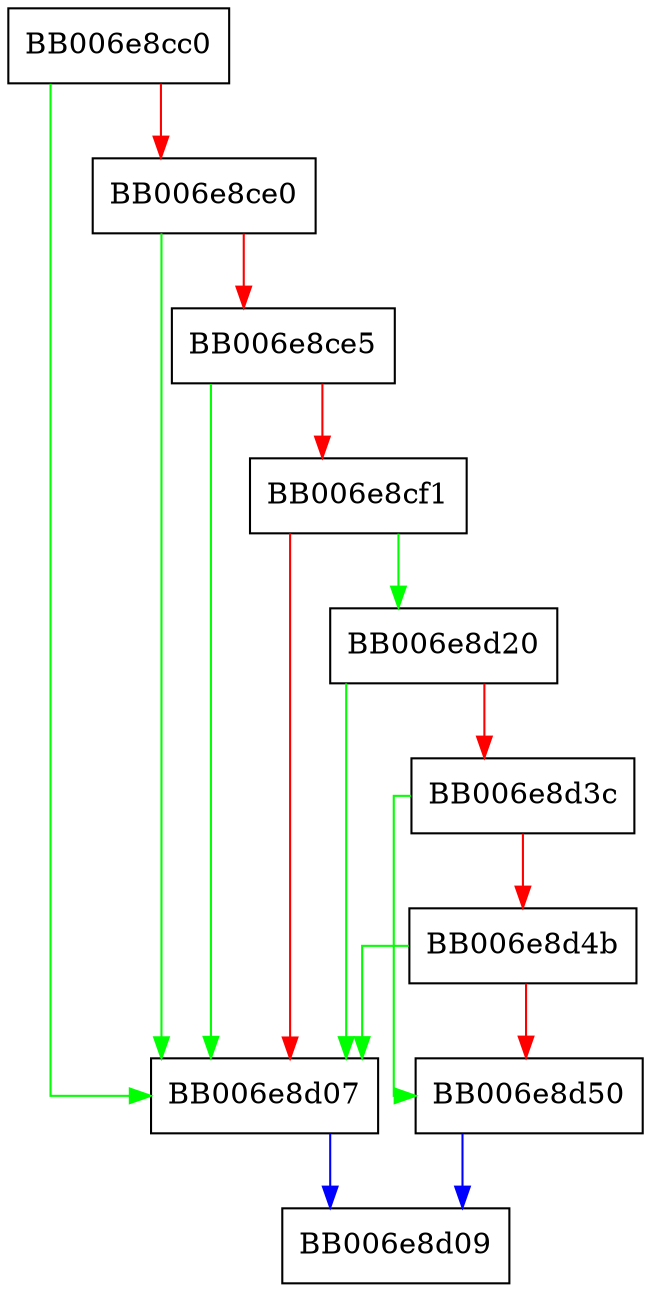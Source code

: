 digraph ecdsa_verify_message_final {
  node [shape="box"];
  graph [splines=ortho];
  BB006e8cc0 -> BB006e8d07 [color="green"];
  BB006e8cc0 -> BB006e8ce0 [color="red"];
  BB006e8ce0 -> BB006e8d07 [color="green"];
  BB006e8ce0 -> BB006e8ce5 [color="red"];
  BB006e8ce5 -> BB006e8d07 [color="green"];
  BB006e8ce5 -> BB006e8cf1 [color="red"];
  BB006e8cf1 -> BB006e8d20 [color="green"];
  BB006e8cf1 -> BB006e8d07 [color="red"];
  BB006e8d07 -> BB006e8d09 [color="blue"];
  BB006e8d20 -> BB006e8d07 [color="green"];
  BB006e8d20 -> BB006e8d3c [color="red"];
  BB006e8d3c -> BB006e8d50 [color="green"];
  BB006e8d3c -> BB006e8d4b [color="red"];
  BB006e8d4b -> BB006e8d07 [color="green"];
  BB006e8d4b -> BB006e8d50 [color="red"];
  BB006e8d50 -> BB006e8d09 [color="blue"];
}